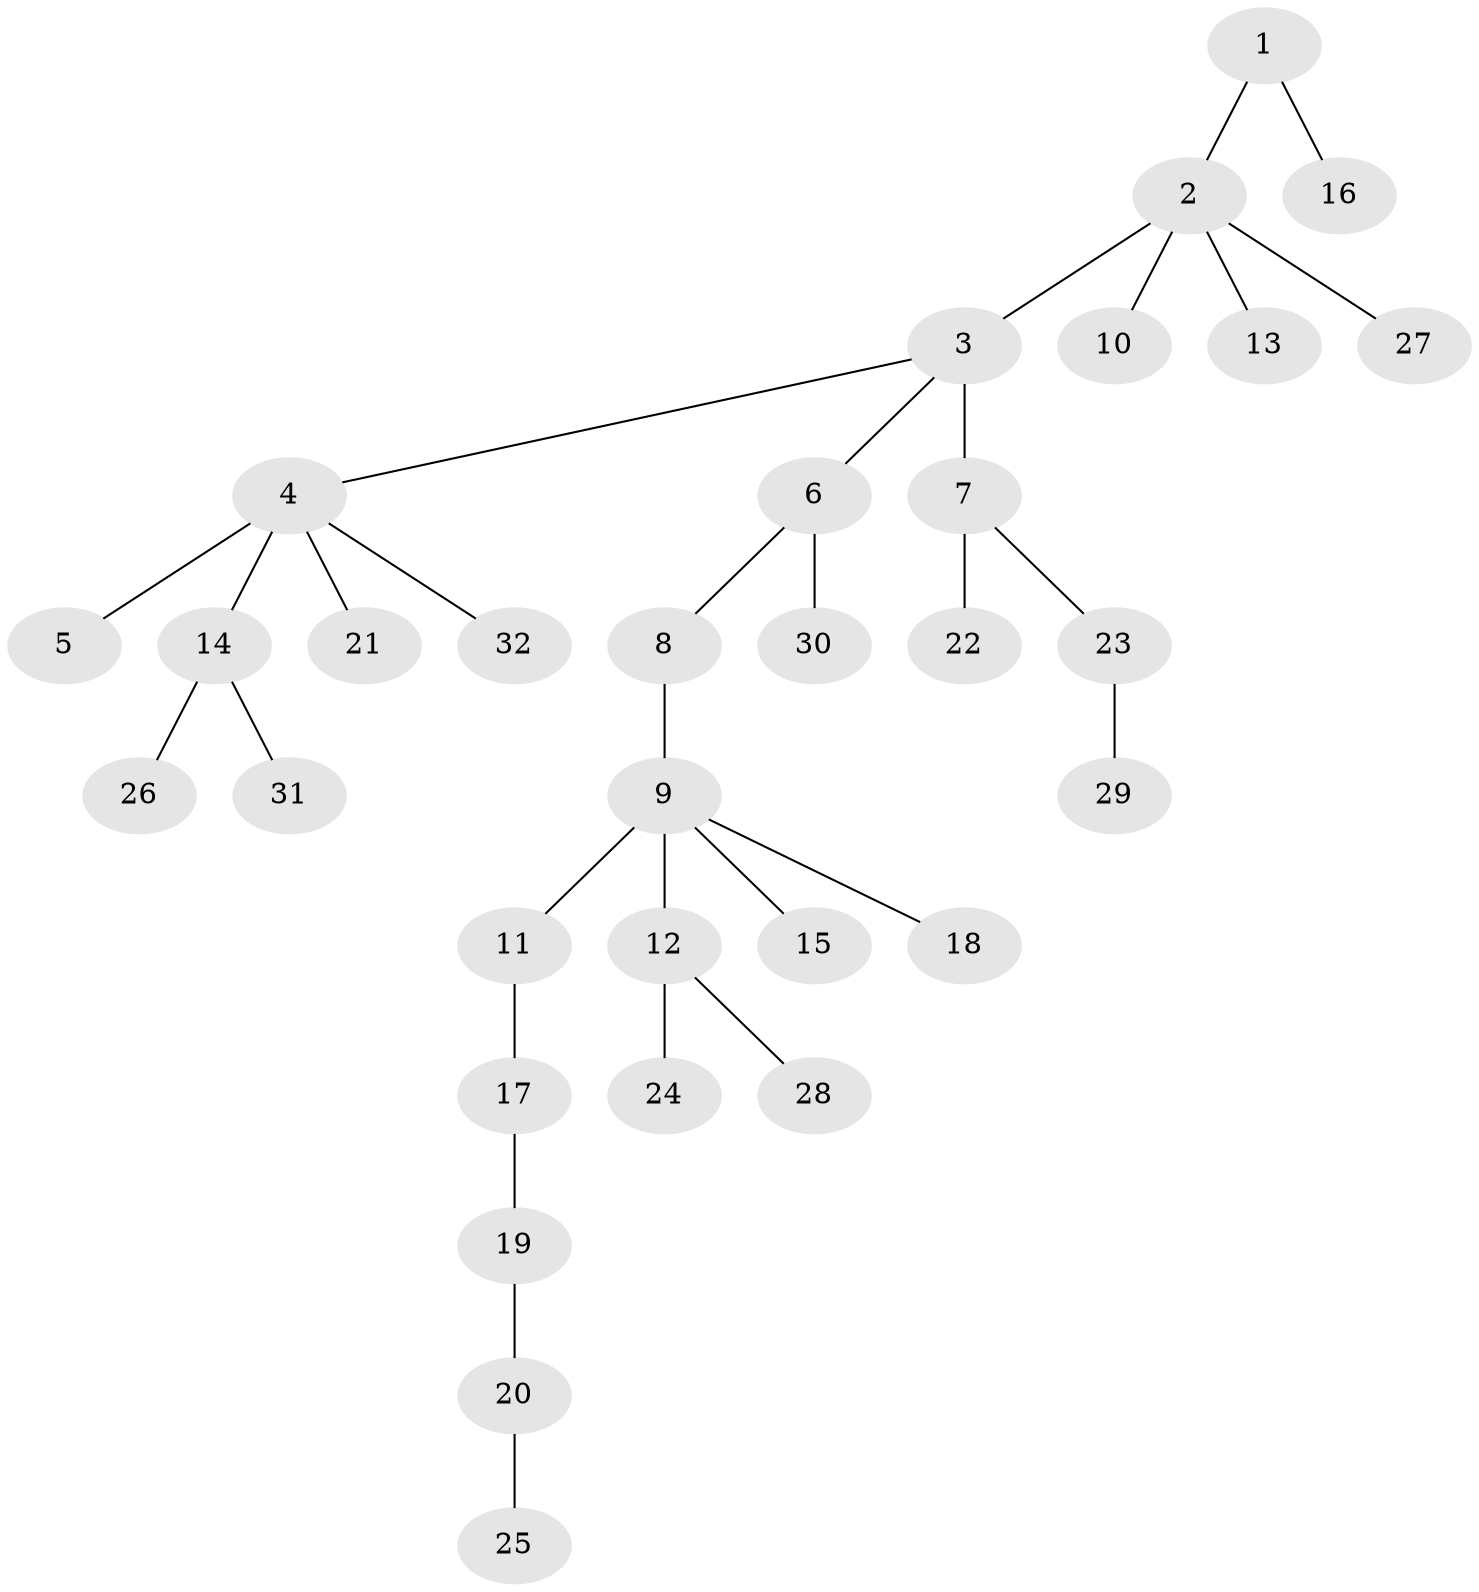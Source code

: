 // original degree distribution, {3: 0.12903225806451613, 6: 0.016129032258064516, 7: 0.03225806451612903, 5: 0.016129032258064516, 2: 0.3225806451612903, 1: 0.46774193548387094, 4: 0.016129032258064516}
// Generated by graph-tools (version 1.1) at 2025/51/03/04/25 22:51:32]
// undirected, 32 vertices, 31 edges
graph export_dot {
  node [color=gray90,style=filled];
  1;
  2;
  3;
  4;
  5;
  6;
  7;
  8;
  9;
  10;
  11;
  12;
  13;
  14;
  15;
  16;
  17;
  18;
  19;
  20;
  21;
  22;
  23;
  24;
  25;
  26;
  27;
  28;
  29;
  30;
  31;
  32;
  1 -- 2 [weight=1.0];
  1 -- 16 [weight=1.0];
  2 -- 3 [weight=1.0];
  2 -- 10 [weight=1.0];
  2 -- 13 [weight=1.0];
  2 -- 27 [weight=1.0];
  3 -- 4 [weight=1.0];
  3 -- 6 [weight=1.0];
  3 -- 7 [weight=3.0];
  4 -- 5 [weight=2.0];
  4 -- 14 [weight=1.0];
  4 -- 21 [weight=1.0];
  4 -- 32 [weight=1.0];
  6 -- 8 [weight=1.0];
  6 -- 30 [weight=1.0];
  7 -- 22 [weight=1.0];
  7 -- 23 [weight=1.0];
  8 -- 9 [weight=1.0];
  9 -- 11 [weight=1.0];
  9 -- 12 [weight=2.0];
  9 -- 15 [weight=1.0];
  9 -- 18 [weight=1.0];
  11 -- 17 [weight=1.0];
  12 -- 24 [weight=1.0];
  12 -- 28 [weight=1.0];
  14 -- 26 [weight=1.0];
  14 -- 31 [weight=1.0];
  17 -- 19 [weight=1.0];
  19 -- 20 [weight=1.0];
  20 -- 25 [weight=1.0];
  23 -- 29 [weight=1.0];
}
